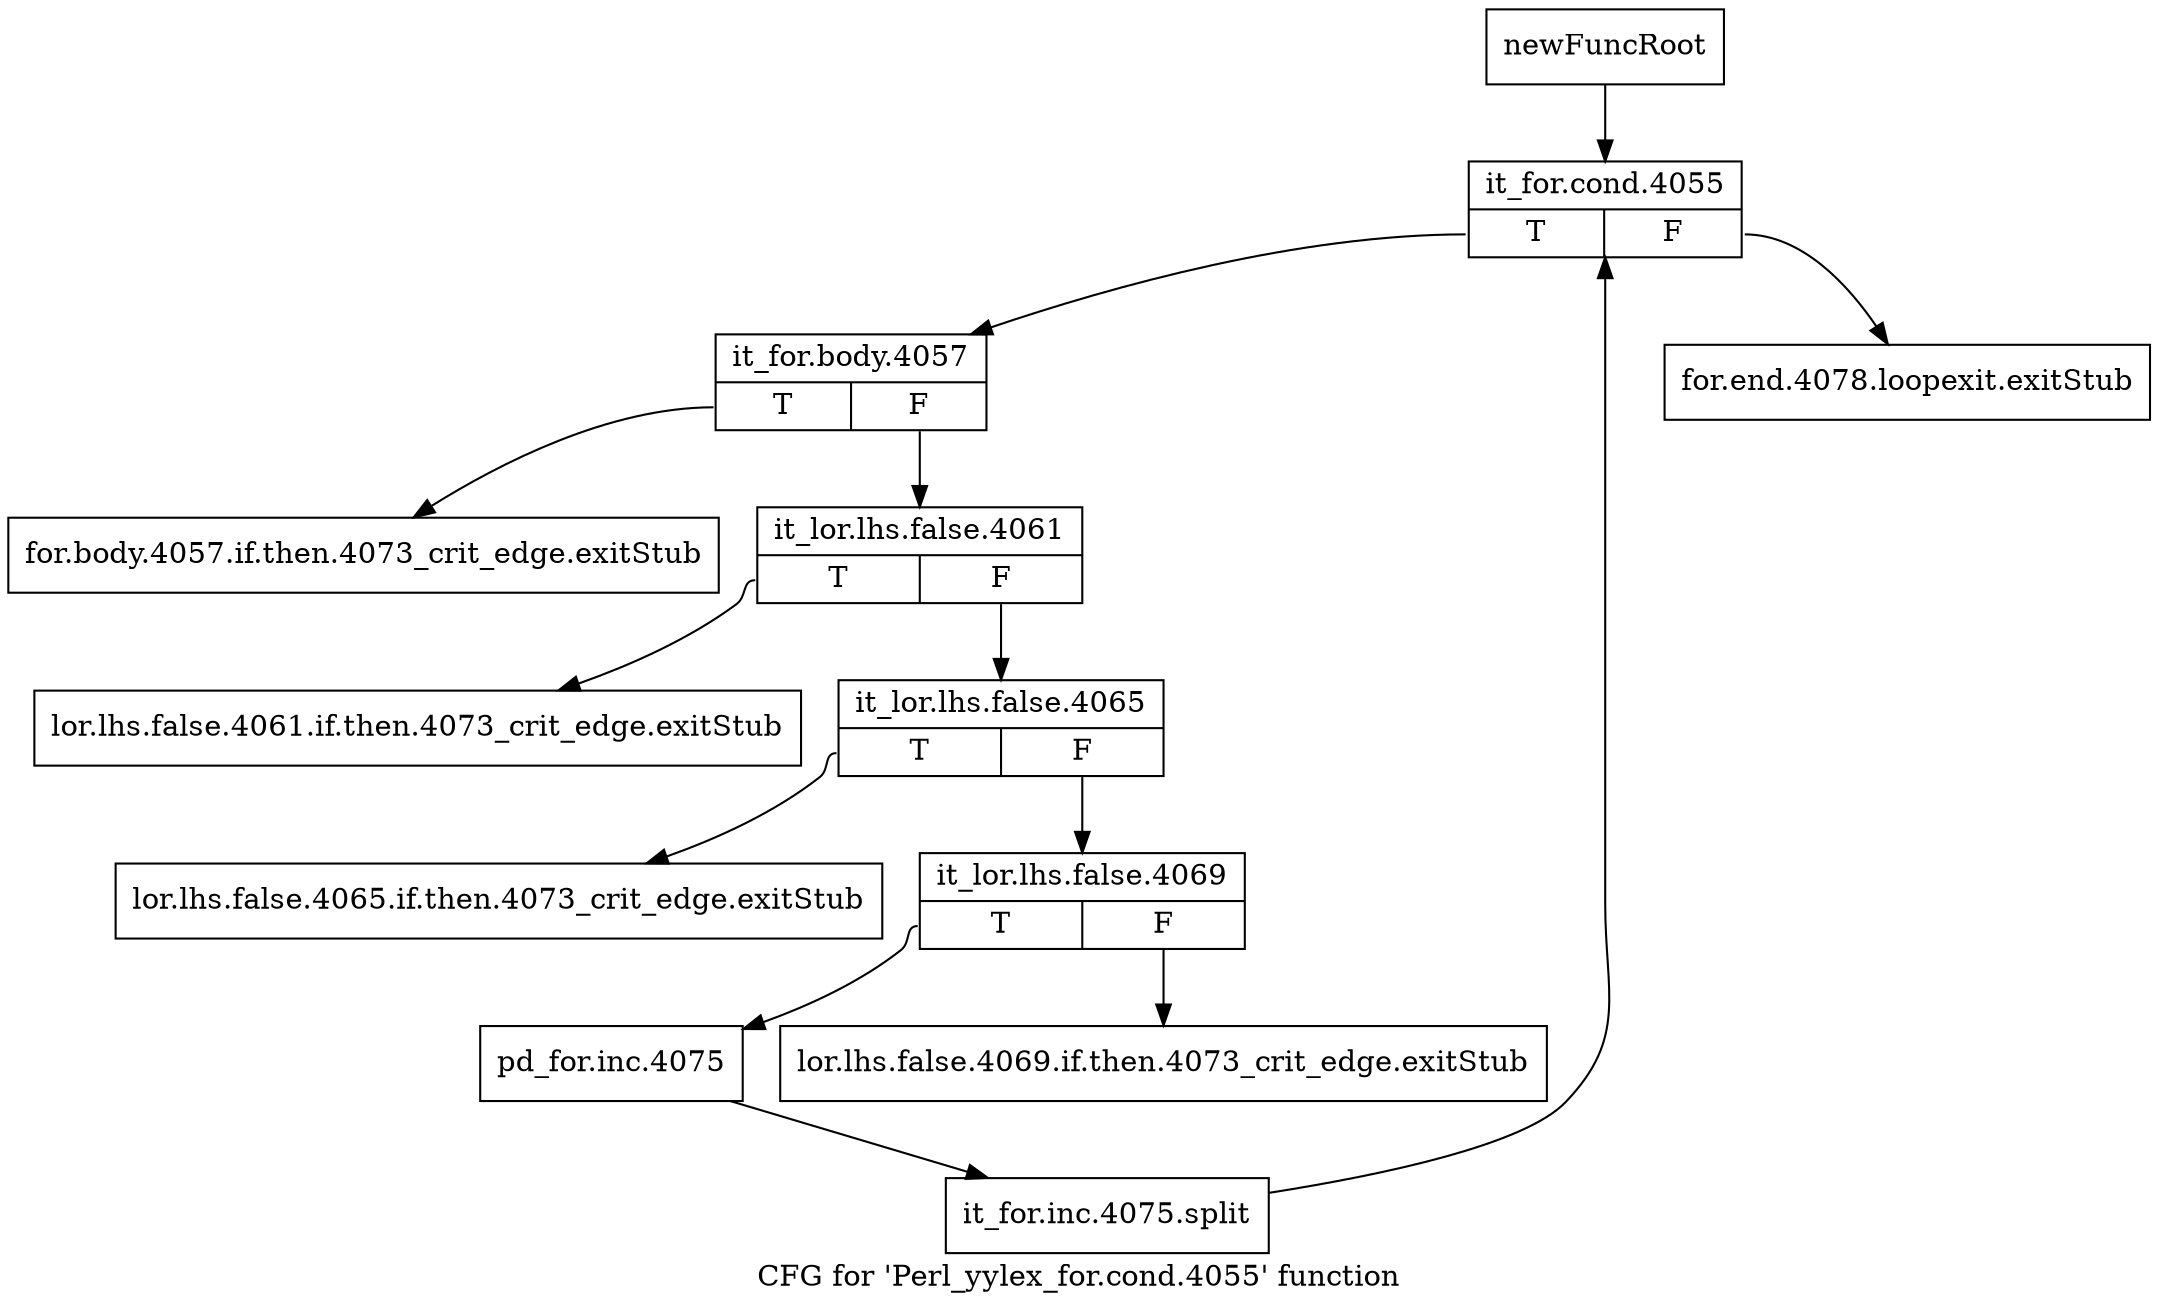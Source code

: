 digraph "CFG for 'Perl_yylex_for.cond.4055' function" {
	label="CFG for 'Perl_yylex_for.cond.4055' function";

	Node0x558e560 [shape=record,label="{newFuncRoot}"];
	Node0x558e560 -> Node0x5593940;
	Node0x55937b0 [shape=record,label="{for.end.4078.loopexit.exitStub}"];
	Node0x5593800 [shape=record,label="{for.body.4057.if.then.4073_crit_edge.exitStub}"];
	Node0x5593850 [shape=record,label="{lor.lhs.false.4061.if.then.4073_crit_edge.exitStub}"];
	Node0x55938a0 [shape=record,label="{lor.lhs.false.4065.if.then.4073_crit_edge.exitStub}"];
	Node0x55938f0 [shape=record,label="{lor.lhs.false.4069.if.then.4073_crit_edge.exitStub}"];
	Node0x5593940 [shape=record,label="{it_for.cond.4055|{<s0>T|<s1>F}}"];
	Node0x5593940:s0 -> Node0x5593990;
	Node0x5593940:s1 -> Node0x55937b0;
	Node0x5593990 [shape=record,label="{it_for.body.4057|{<s0>T|<s1>F}}"];
	Node0x5593990:s0 -> Node0x5593800;
	Node0x5593990:s1 -> Node0x55939e0;
	Node0x55939e0 [shape=record,label="{it_lor.lhs.false.4061|{<s0>T|<s1>F}}"];
	Node0x55939e0:s0 -> Node0x5593850;
	Node0x55939e0:s1 -> Node0x5593a30;
	Node0x5593a30 [shape=record,label="{it_lor.lhs.false.4065|{<s0>T|<s1>F}}"];
	Node0x5593a30:s0 -> Node0x55938a0;
	Node0x5593a30:s1 -> Node0x5593a80;
	Node0x5593a80 [shape=record,label="{it_lor.lhs.false.4069|{<s0>T|<s1>F}}"];
	Node0x5593a80:s0 -> Node0x5593ad0;
	Node0x5593a80:s1 -> Node0x55938f0;
	Node0x5593ad0 [shape=record,label="{pd_for.inc.4075}"];
	Node0x5593ad0 -> Node0x6caf020;
	Node0x6caf020 [shape=record,label="{it_for.inc.4075.split}"];
	Node0x6caf020 -> Node0x5593940;
}
